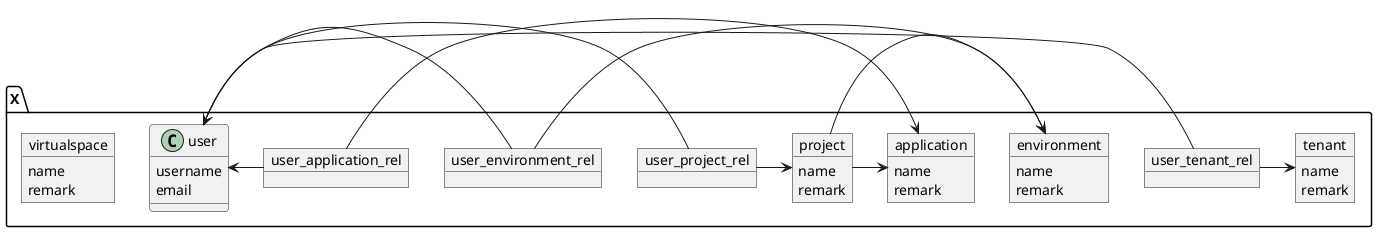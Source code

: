 @startuml
namespace X {

class user
object tenant
object project
object environment
object application
object virtualspace

object user_tenant_rel
object user_project_rel
object user_environment_rel
object user_application_rel

user : username
user : email

tenant : name
tenant : remark

project : name
project : remark

environment : name
environment : remark

application : name
application : remark

virtualspace : name
virtualspace : remark

user <- user_tenant_rel
user_tenant_rel -> tenant

user <- user_project_rel
user_project_rel -> project

user <- user_environment_rel
user_environment_rel -> environment

user <- user_application_rel
user_application_rel -> application

project -> application
project -> environment

}
@enduml